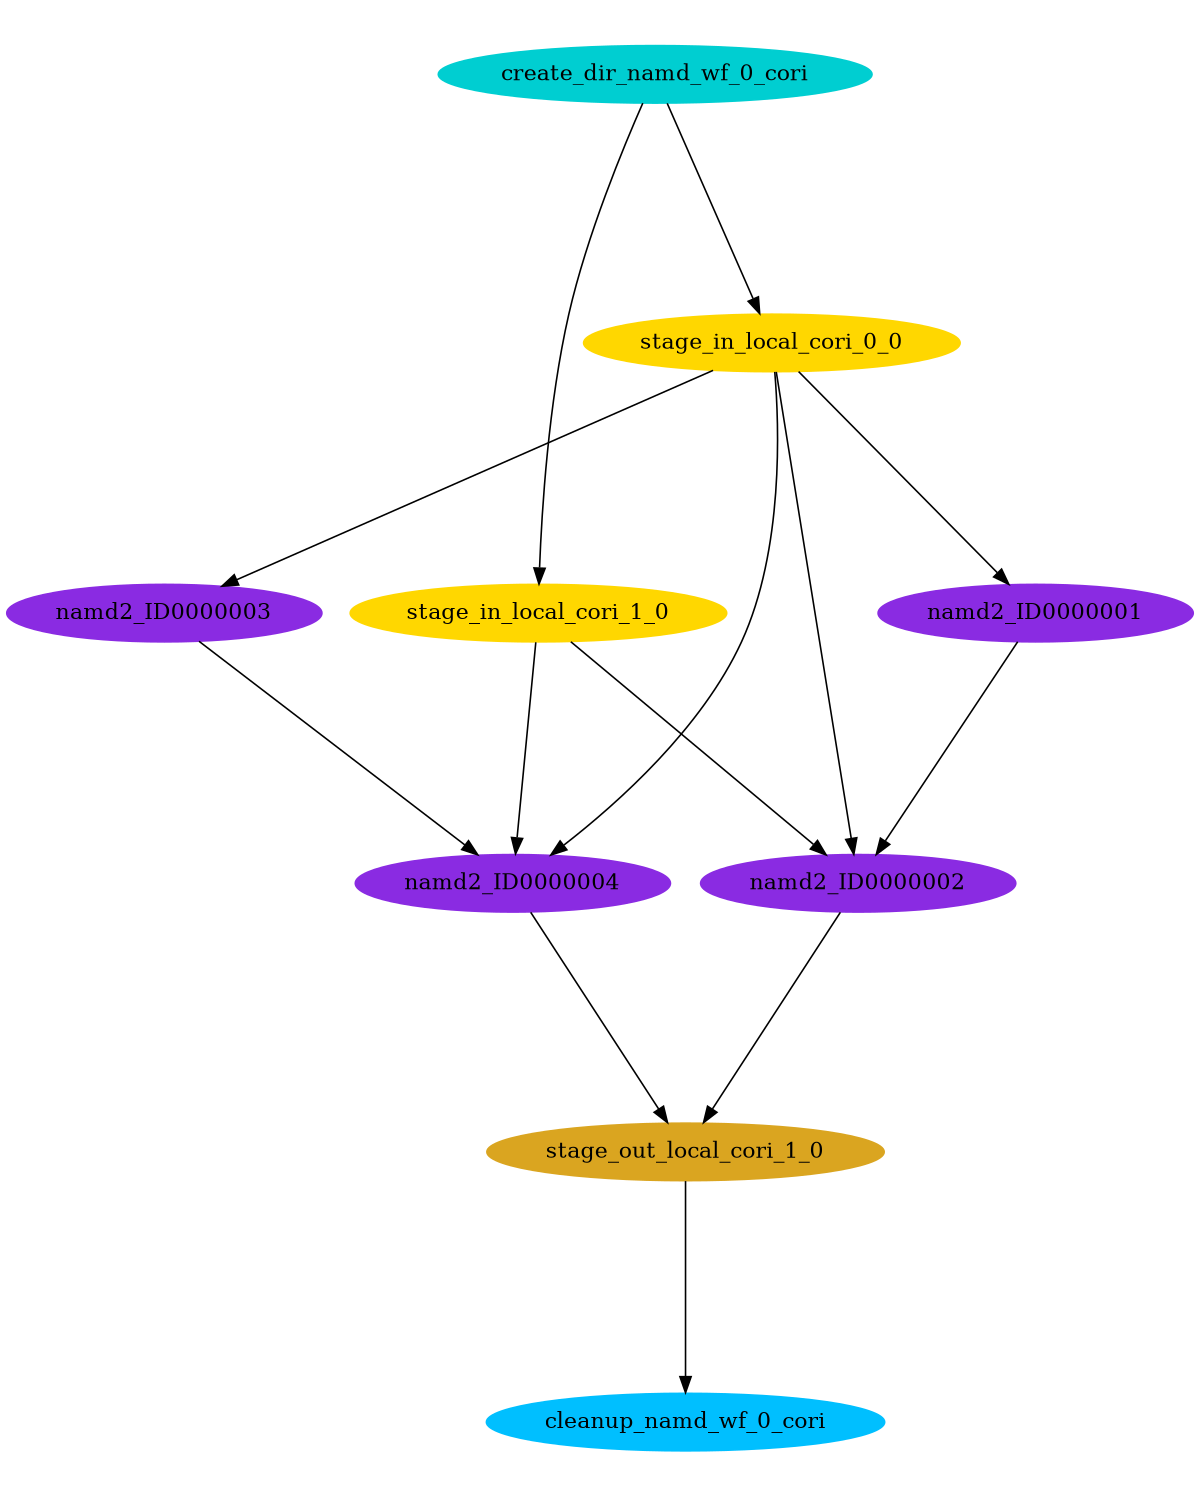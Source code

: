 digraph E {
size="8.0,10.0"
ratio=fill
node [shape=ellipse]
edge [arrowhead=normal, arrowsize=1.0]
	"namd2_ID0000001" [color=blueviolet,style=filled,label="namd2_ID0000001"]
	"cleanup_namd_wf_0_cori" [color=deepskyblue,style=filled,label="cleanup_namd_wf_0_cori"]
	"stage_in_local_cori_0_0" [color=gold,style=filled,label="stage_in_local_cori_0_0"]
	"stage_in_local_cori_1_0" [color=gold,style=filled,label="stage_in_local_cori_1_0"]
	"namd2_ID0000003" [color=blueviolet,style=filled,label="namd2_ID0000003"]
	"stage_out_local_cori_1_0" [color=goldenrod,style=filled,label="stage_out_local_cori_1_0"]
	"namd2_ID0000002" [color=blueviolet,style=filled,label="namd2_ID0000002"]
	"create_dir_namd_wf_0_cori" [color=darkturquoise,style=filled,label="create_dir_namd_wf_0_cori"]
	"namd2_ID0000004" [color=blueviolet,style=filled,label="namd2_ID0000004"]

	"namd2_ID0000001" -> "namd2_ID0000002"
	"stage_in_local_cori_0_0" -> "namd2_ID0000001"
	"stage_in_local_cori_0_0" -> "namd2_ID0000003"
	"stage_in_local_cori_0_0" -> "namd2_ID0000002"
	"stage_in_local_cori_0_0" -> "namd2_ID0000004"
	"stage_in_local_cori_1_0" -> "namd2_ID0000002"
	"stage_in_local_cori_1_0" -> "namd2_ID0000004"
	"namd2_ID0000003" -> "namd2_ID0000004"
	"stage_out_local_cori_1_0" -> "cleanup_namd_wf_0_cori"
	"namd2_ID0000002" -> "stage_out_local_cori_1_0"
	"create_dir_namd_wf_0_cori" -> "stage_in_local_cori_0_0"
	"create_dir_namd_wf_0_cori" -> "stage_in_local_cori_1_0"
	"namd2_ID0000004" -> "stage_out_local_cori_1_0"
}
